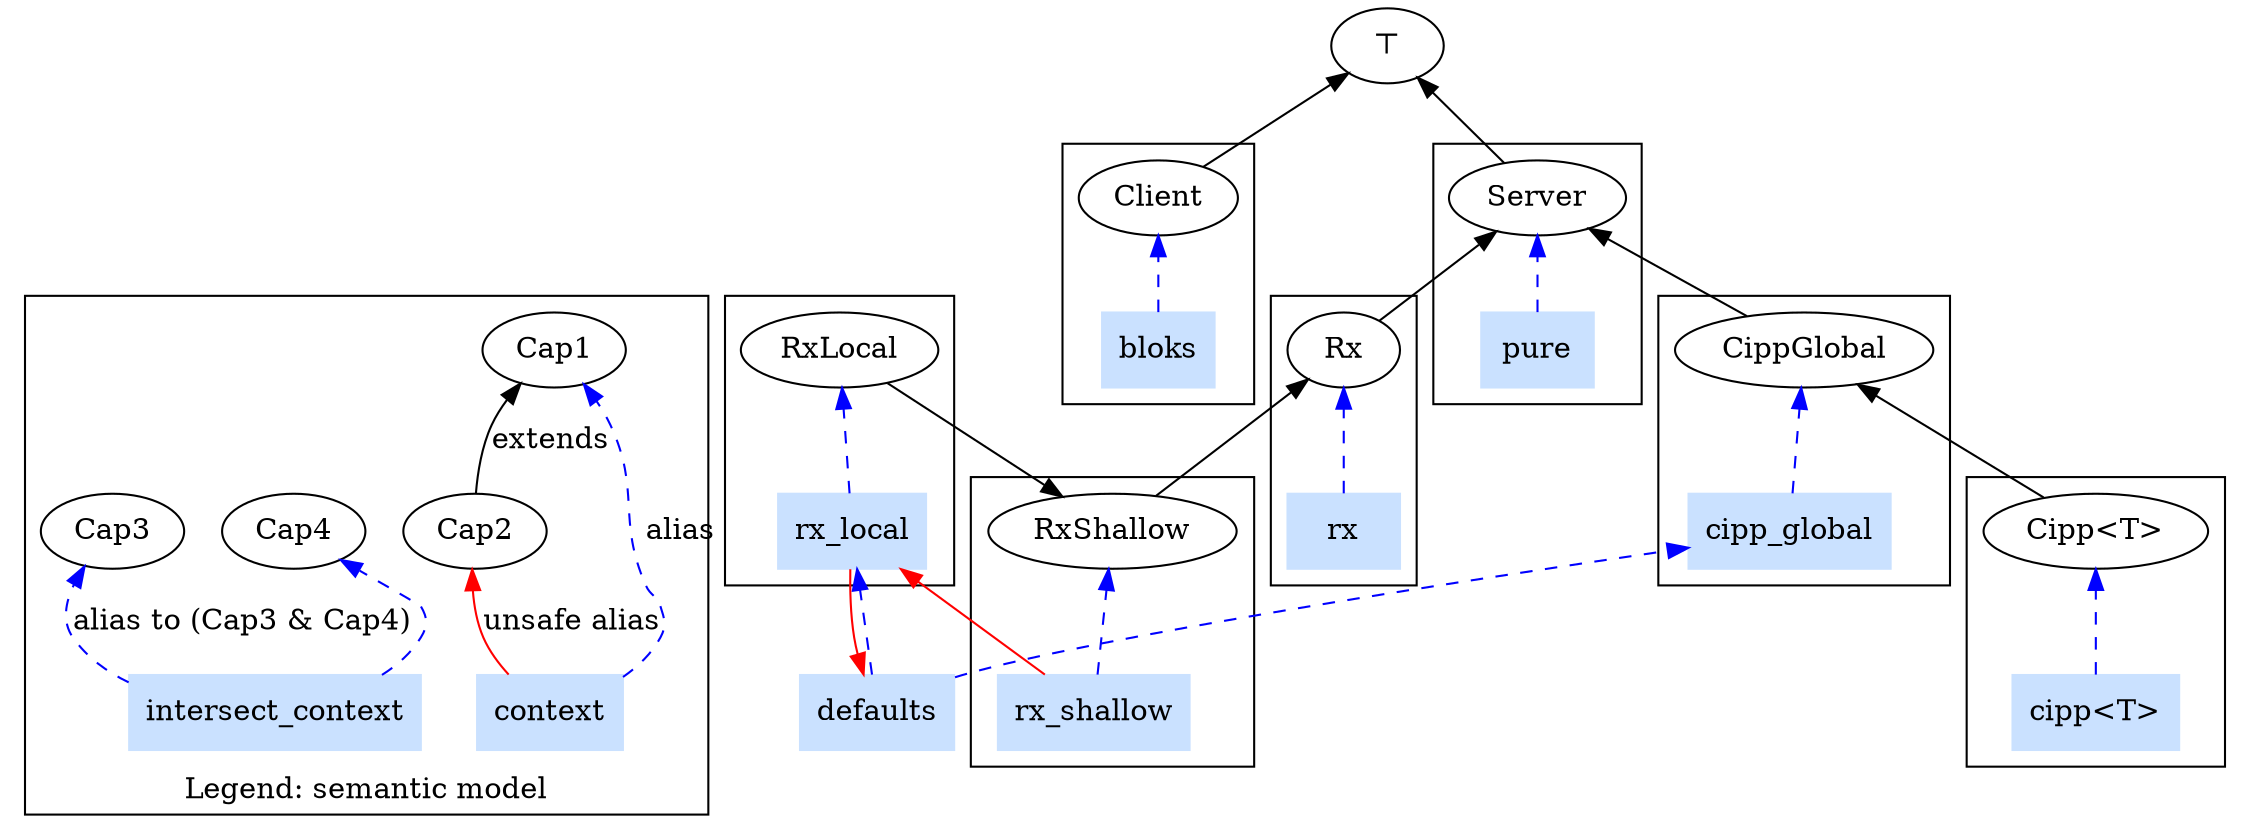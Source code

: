 digraph G {
  subgraph cluster_legend {
    label="Legend: semantic model"

    Cap2 -> Cap1 [label="extends"];
    
    context [shape="rect", color=lightsteelblue1, style=filled];
    context -> Cap1 [label="alias", style=dashed, color=blue];
    context -> Cap2 [label="unsafe alias", color=red];
    
    intersect_context [shape="rect", color=lightsteelblue1, style=filled];
    intersect_context -> Cap3 [label="alias to (Cap3 & Cap4)", style=dashed, color=blue];
    intersect_context -> Cap4 [style=dashed, color=blue];
  };

  "defaults"    [shape="rect", color=lightsteelblue1, style=filled];
  "pure"        [shape="rect", color=lightsteelblue1, style=filled];
  "rx"          [shape="rect", color=lightsteelblue1, style=filled];
  "rx_shallow"  [shape="rect", color=lightsteelblue1, style=filled];
  "rx_local"    [shape="rect", color=lightsteelblue1, style=filled];
  "cipp_global" [shape="rect", color=lightsteelblue1, style=filled];
  "cipp<T>"     [shape="rect", color=lightsteelblue1, style=filled];
  "bloks"       [shape="rect", color=lightsteelblue1, style=filled];
  
  "Client" -> "⊤"
  "Server" -> "⊤"
  
  // cipp domain
  "CippGlobal" -> "Server"
  "Cipp<T>" -> "CippGlobal"
  
  // reactive domain
  "Rx" -> "Server"
  "RxShallow" -> "Rx"
  "RxLocal" -> "RxShallow"

  // unsafe relations
  "rx_local" -> "defaults"    [color="red"];
  "rx_shallow" -> "rx_local"  [color="red"];

  // defaults intersection
  "defaults" -> "rx_local"    [color="blue", style="dashed"];
  "defaults" -> "cipp_global" [color="blue", style="dashed"];

  // The following clusters pair up type aliases with individual interfaces
  subgraph cluster_pure {
    "pure" -> "Server" [color="blue", style="dashed"];
  };
  
  // reactive domain
  subgraph cluster_rx {
    "rx" -> "Rx" [color="blue", style="dashed"];
  };   
  subgraph cluster_rxl {
    "rx_local" -> "RxLocal" [color="blue", style="dashed"];
  };
  subgraph cluster_rxs {
    "rx_shallow" -> "RxShallow" [color="blue", style="dashed"];
  };

  // cipp domain
  subgraph cluster_cippt {
    "cipp<T>" -> "Cipp<T>" [color="blue", style="dashed"];
  };
  subgraph cluster_cippglob {
      "cipp_global" -> "CippGlobal" [color="blue", style="dashed"];
  };

  subgraph cluster_bloks {
    "bloks" -> "Client" [color="blue", style="dashed"];
  };

  // makes arrows point bottom to top
  rankdir = "BT" 
}
